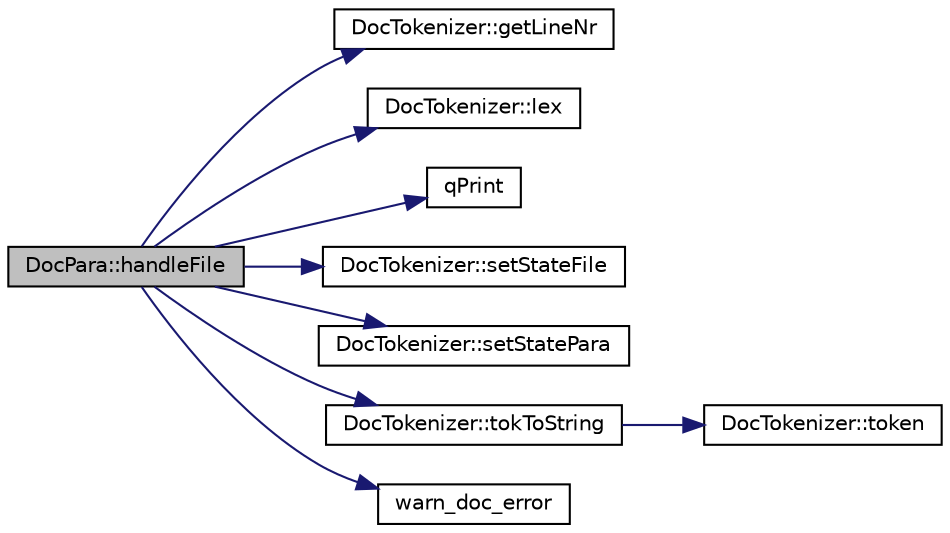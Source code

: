 digraph "DocPara::handleFile"
{
 // LATEX_PDF_SIZE
  edge [fontname="Helvetica",fontsize="10",labelfontname="Helvetica",labelfontsize="10"];
  node [fontname="Helvetica",fontsize="10",shape=record];
  rankdir="LR";
  Node1 [label="DocPara::handleFile",height=0.2,width=0.4,color="black", fillcolor="grey75", style="filled", fontcolor="black",tooltip=" "];
  Node1 -> Node2 [color="midnightblue",fontsize="10",style="solid"];
  Node2 [label="DocTokenizer::getLineNr",height=0.2,width=0.4,color="black", fillcolor="white", style="filled",URL="$classDocTokenizer.html#ae5366d3fa4095f81903bcc38ca7c88c7",tooltip=" "];
  Node1 -> Node3 [color="midnightblue",fontsize="10",style="solid"];
  Node3 [label="DocTokenizer::lex",height=0.2,width=0.4,color="black", fillcolor="white", style="filled",URL="$classDocTokenizer.html#a8986c06e98f6abf4c375fc8a3629a3b8",tooltip=" "];
  Node1 -> Node4 [color="midnightblue",fontsize="10",style="solid"];
  Node4 [label="qPrint",height=0.2,width=0.4,color="black", fillcolor="white", style="filled",URL="$qcstring_8h.html#a9851ebb5ae2f65b4d2b1d08421edbfd2",tooltip=" "];
  Node1 -> Node5 [color="midnightblue",fontsize="10",style="solid"];
  Node5 [label="DocTokenizer::setStateFile",height=0.2,width=0.4,color="black", fillcolor="white", style="filled",URL="$classDocTokenizer.html#a800041c36835be7289de964cd48966cf",tooltip=" "];
  Node1 -> Node6 [color="midnightblue",fontsize="10",style="solid"];
  Node6 [label="DocTokenizer::setStatePara",height=0.2,width=0.4,color="black", fillcolor="white", style="filled",URL="$classDocTokenizer.html#ae3c97a1c50f2345ed8a821b064752e4c",tooltip=" "];
  Node1 -> Node7 [color="midnightblue",fontsize="10",style="solid"];
  Node7 [label="DocTokenizer::tokToString",height=0.2,width=0.4,color="black", fillcolor="white", style="filled",URL="$classDocTokenizer.html#a37658bdc27c38125a5adc9e3278df7a4",tooltip=" "];
  Node7 -> Node8 [color="midnightblue",fontsize="10",style="solid"];
  Node8 [label="DocTokenizer::token",height=0.2,width=0.4,color="black", fillcolor="white", style="filled",URL="$classDocTokenizer.html#a060403865cc48ca7f55af46d8272282c",tooltip=" "];
  Node1 -> Node9 [color="midnightblue",fontsize="10",style="solid"];
  Node9 [label="warn_doc_error",height=0.2,width=0.4,color="black", fillcolor="white", style="filled",URL="$message_8cpp.html#a64240af0f75c8052d6bb3a4d1c684936",tooltip=" "];
}
